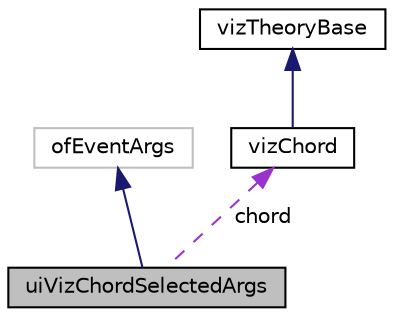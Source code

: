 digraph "uiVizChordSelectedArgs"
{
 // LATEX_PDF_SIZE
  edge [fontname="Helvetica",fontsize="10",labelfontname="Helvetica",labelfontsize="10"];
  node [fontname="Helvetica",fontsize="10",shape=record];
  Node1 [label="uiVizChordSelectedArgs",height=0.2,width=0.4,color="black", fillcolor="grey75", style="filled", fontcolor="black",tooltip=" "];
  Node2 -> Node1 [dir="back",color="midnightblue",fontsize="10",style="solid",fontname="Helvetica"];
  Node2 [label="ofEventArgs",height=0.2,width=0.4,color="grey75", fillcolor="white", style="filled",tooltip=" "];
  Node3 -> Node1 [dir="back",color="darkorchid3",fontsize="10",style="dashed",label=" chord" ,fontname="Helvetica"];
  Node3 [label="vizChord",height=0.2,width=0.4,color="black", fillcolor="white", style="filled",URL="$classvizChord.html",tooltip=" "];
  Node4 -> Node3 [dir="back",color="midnightblue",fontsize="10",style="solid",fontname="Helvetica"];
  Node4 [label="vizTheoryBase",height=0.2,width=0.4,color="black", fillcolor="white", style="filled",URL="$classvizTheoryBase.html",tooltip=" "];
}
